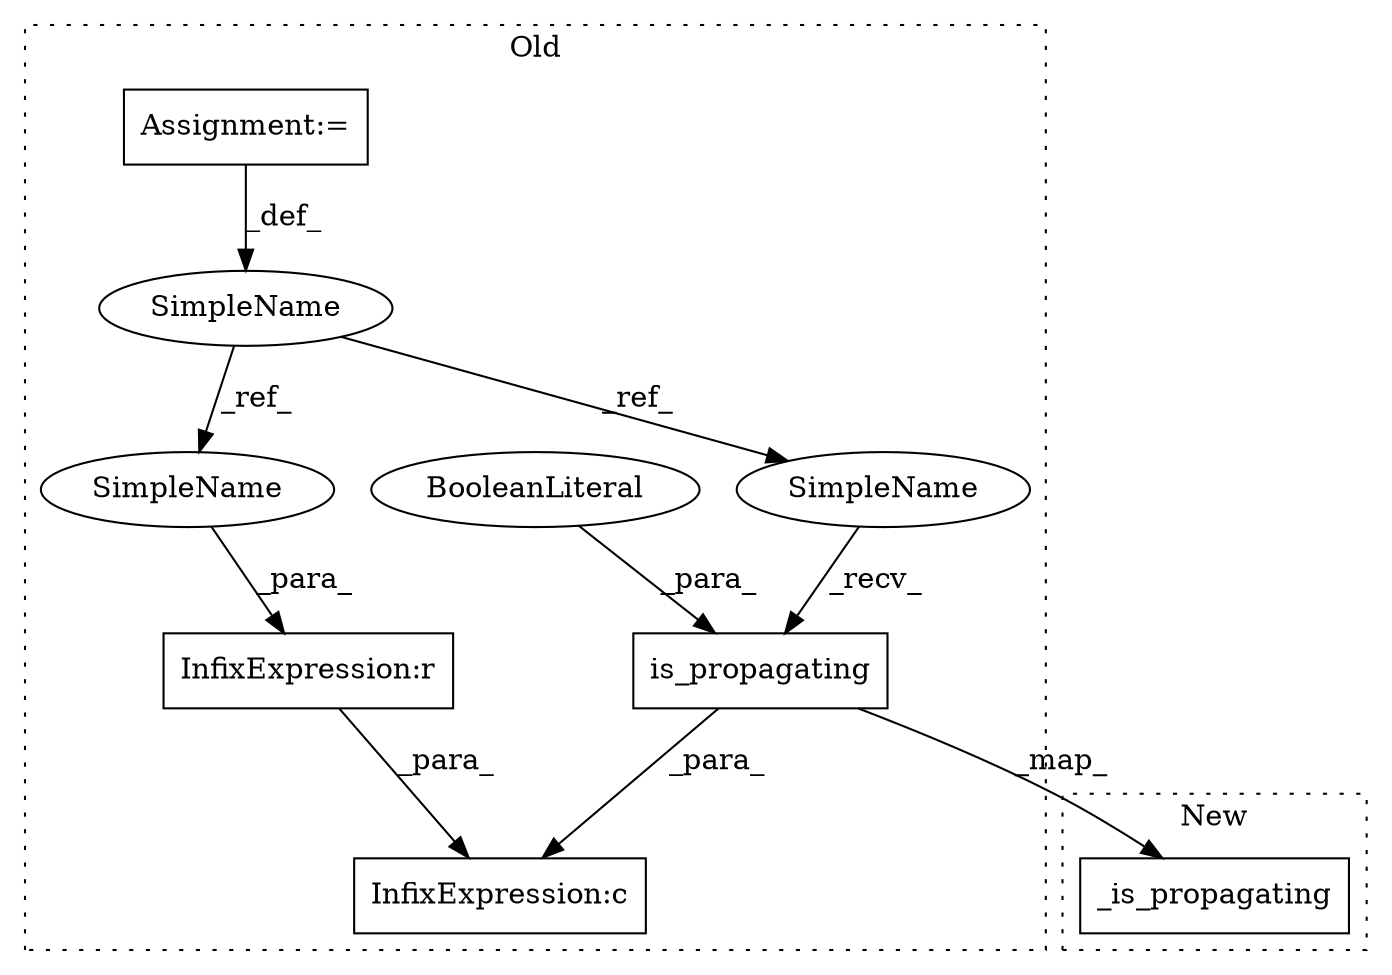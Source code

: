 digraph G {
subgraph cluster0 {
1 [label="is_propagating" a="32" s="75065,75117" l="15,1" shape="box"];
3 [label="InfixExpression:c" a="27" s="75055" l="4" shape="box"];
4 [label="InfixExpression:r" a="27" s="75046" l="4" shape="box"];
5 [label="BooleanLiteral" a="9" s="75113" l="4" shape="ellipse"];
6 [label="SimpleName" a="42" s="74990" l="5" shape="ellipse"];
7 [label="Assignment:=" a="7" s="74990" l="5" shape="box"];
8 [label="SimpleName" a="42" s="75059" l="5" shape="ellipse"];
9 [label="SimpleName" a="42" s="75041" l="5" shape="ellipse"];
label = "Old";
style="dotted";
}
subgraph cluster1 {
2 [label="_is_propagating" a="32" s="74638,74687" l="16,1" shape="box"];
label = "New";
style="dotted";
}
1 -> 2 [label="_map_"];
1 -> 3 [label="_para_"];
4 -> 3 [label="_para_"];
5 -> 1 [label="_para_"];
6 -> 9 [label="_ref_"];
6 -> 8 [label="_ref_"];
7 -> 6 [label="_def_"];
8 -> 1 [label="_recv_"];
9 -> 4 [label="_para_"];
}